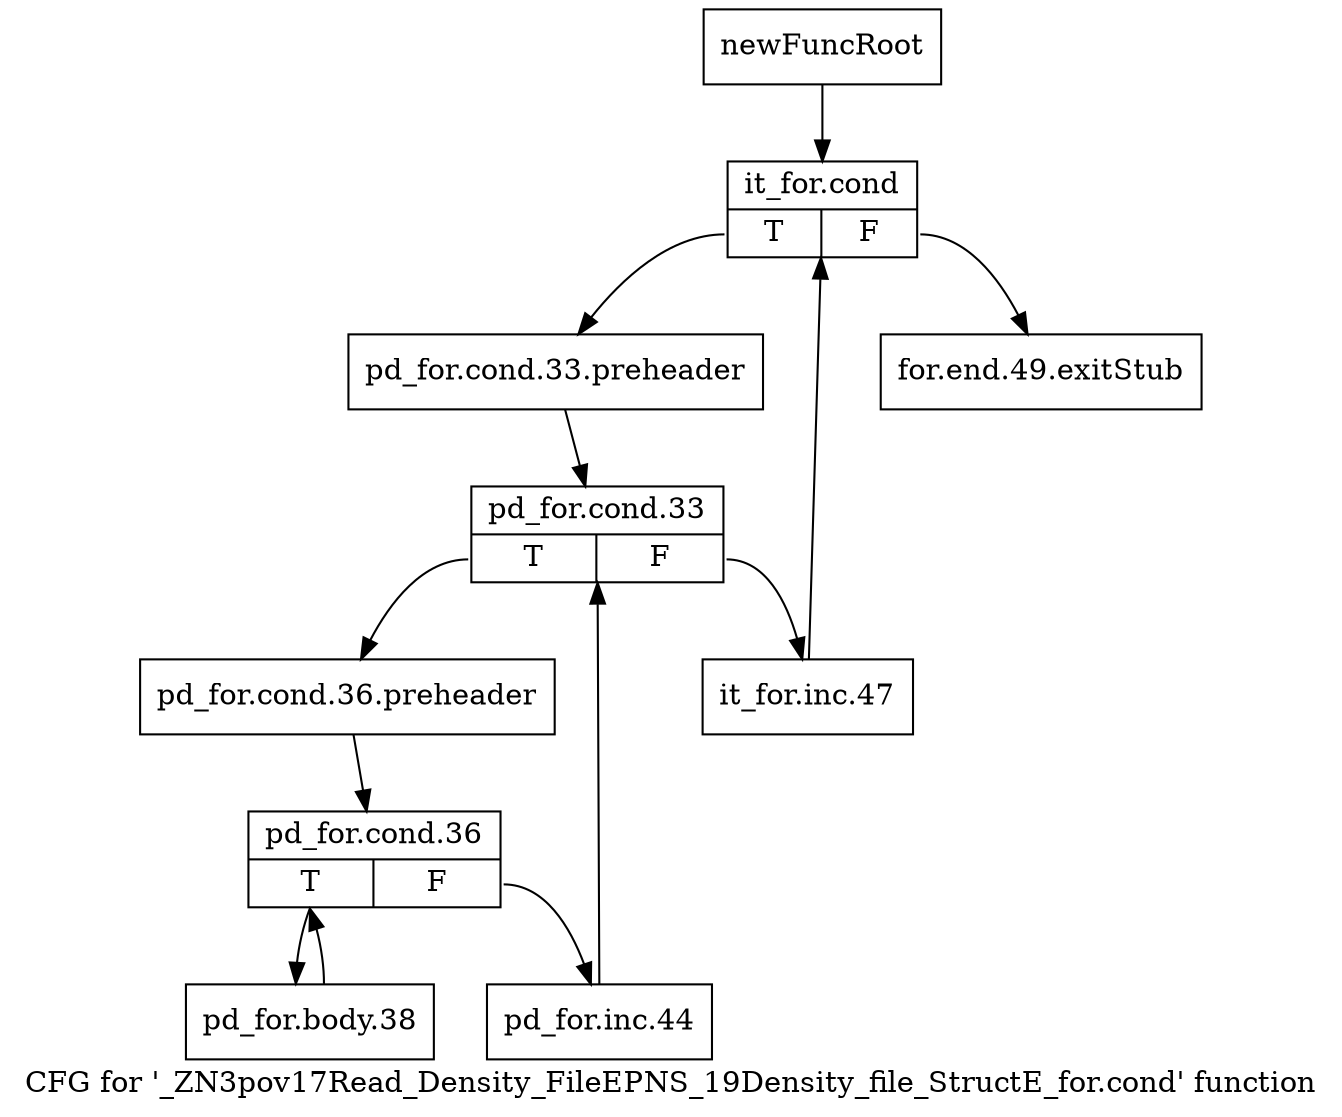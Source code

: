 digraph "CFG for '_ZN3pov17Read_Density_FileEPNS_19Density_file_StructE_for.cond' function" {
	label="CFG for '_ZN3pov17Read_Density_FileEPNS_19Density_file_StructE_for.cond' function";

	Node0x297a2e0 [shape=record,label="{newFuncRoot}"];
	Node0x297a2e0 -> Node0x297a380;
	Node0x297a330 [shape=record,label="{for.end.49.exitStub}"];
	Node0x297a380 [shape=record,label="{it_for.cond|{<s0>T|<s1>F}}"];
	Node0x297a380:s0 -> Node0x297a3d0;
	Node0x297a380:s1 -> Node0x297a330;
	Node0x297a3d0 [shape=record,label="{pd_for.cond.33.preheader}"];
	Node0x297a3d0 -> Node0x297a420;
	Node0x297a420 [shape=record,label="{pd_for.cond.33|{<s0>T|<s1>F}}"];
	Node0x297a420:s0 -> Node0x297a4c0;
	Node0x297a420:s1 -> Node0x297a470;
	Node0x297a470 [shape=record,label="{it_for.inc.47}"];
	Node0x297a470 -> Node0x297a380;
	Node0x297a4c0 [shape=record,label="{pd_for.cond.36.preheader}"];
	Node0x297a4c0 -> Node0x297a510;
	Node0x297a510 [shape=record,label="{pd_for.cond.36|{<s0>T|<s1>F}}"];
	Node0x297a510:s0 -> Node0x297a5b0;
	Node0x297a510:s1 -> Node0x297a560;
	Node0x297a560 [shape=record,label="{pd_for.inc.44}"];
	Node0x297a560 -> Node0x297a420;
	Node0x297a5b0 [shape=record,label="{pd_for.body.38}"];
	Node0x297a5b0 -> Node0x297a510;
}
